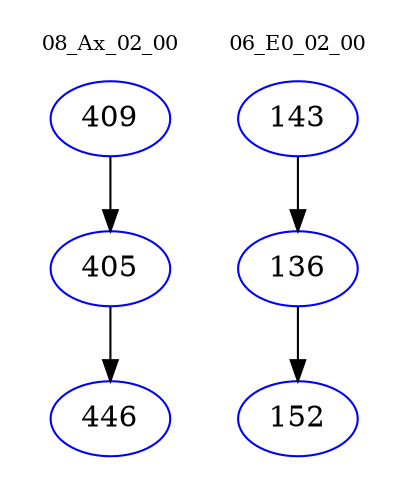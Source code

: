 digraph{
subgraph cluster_0 {
color = white
label = "08_Ax_02_00";
fontsize=10;
T0_409 [label="409", color="blue"]
T0_409 -> T0_405 [color="black"]
T0_405 [label="405", color="blue"]
T0_405 -> T0_446 [color="black"]
T0_446 [label="446", color="blue"]
}
subgraph cluster_1 {
color = white
label = "06_E0_02_00";
fontsize=10;
T1_143 [label="143", color="blue"]
T1_143 -> T1_136 [color="black"]
T1_136 [label="136", color="blue"]
T1_136 -> T1_152 [color="black"]
T1_152 [label="152", color="blue"]
}
}
